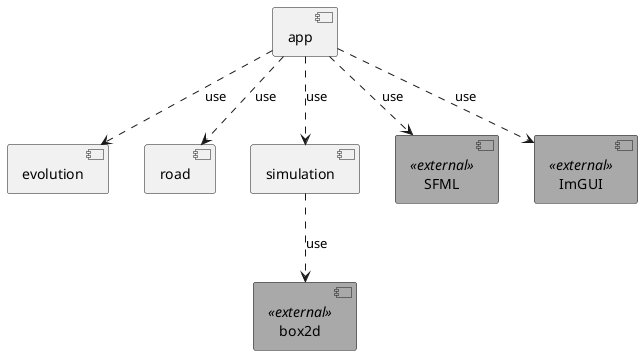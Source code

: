 @startuml
'https://plantuml.com/component-diagram


component app
component evolution
component road
component simulation
component box2d <<external>>
component SFML <<external>>
component ImGUI <<external>>

skinparam component {
    backgroundColor<<external>> DarkGray
}

app ..> evolution: use
app ..> simulation: use
app ..> road: use
app ..> SFML: use
app ..> ImGUI: use

simulation ..> box2d: use



@enduml